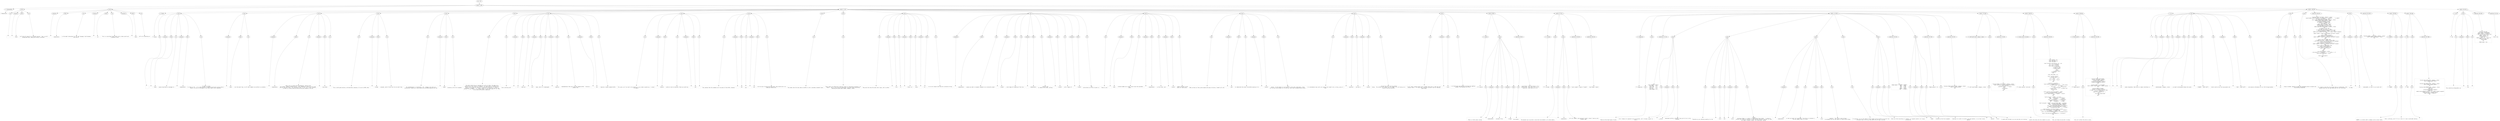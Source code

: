 digraph lpegNode {

node [fontname=Helvetica]
edge [style=dashed]

doc_0 [label="doc - 437"]


doc_0 -> { section_1}
{rank=same; section_1}

section_1 [label="section: 1-390"]


// END RANK doc_0

section_1 -> { header_2 prose_3 prose_4 section_5 section_6 section_7}
{rank=same; header_2 prose_3 prose_4 section_5 section_6 section_7}

header_2 [label="1 : Modeselektor"]

prose_3 [label="prose"]

prose_4 [label="prose"]

section_5 [label="section: 12-257"]

section_6 [label="section: 286-364"]

section_7 [label="section: 391-437"]


// END RANK section_1

header_2 -> leaf_8
leaf_8  [color=Gray,shape=rectangle,fontname=Inconsolata,label="* Modeselektor"]
// END RANK header_2

prose_3 -> { raw_9 prespace_10 literal_11 raw_12}
{rank=same; raw_9 prespace_10 literal_11 raw_12}

raw_9 [label="raw"]

prespace_10 [label="prespace"]

literal_11 [label="literal"]

raw_12 [label="raw"]


// END RANK prose_3

raw_9 -> leaf_13
leaf_13  [color=Gray,shape=rectangle,fontname=Inconsolata,label="
"]
// END RANK raw_9

prespace_10 -> leaf_14
leaf_14  [color=Gray,shape=rectangle,fontname=Inconsolata,label=""]
// END RANK prespace_10

literal_11 -> leaf_15
leaf_15  [color=Gray,shape=rectangle,fontname=Inconsolata,label="femto"]
// END RANK literal_11

raw_12 -> leaf_16
leaf_16  [color=Gray,shape=rectangle,fontname=Inconsolata,label=" will hold all state for an terminal session.  Soon, we will
encapsulate that, making the library re-entrant.
"]
// END RANK raw_12

prose_4 -> { prespace_17 literal_18 raw_19 prespace_20 literal_21 raw_22 prespace_23 literal_24 raw_25}
{rank=same; prespace_17 literal_18 raw_19 prespace_20 literal_21 raw_22 prespace_23 literal_24 raw_25}

prespace_17 [label="prespace"]

literal_18 [label="literal"]

raw_19 [label="raw"]

prespace_20 [label="prespace"]

literal_21 [label="literal"]

raw_22 [label="raw"]

prespace_23 [label="prespace"]

literal_24 [label="literal"]

raw_25 [label="raw"]


// END RANK prose_4

prespace_17 -> leaf_26
leaf_26  [color=Gray,shape=rectangle,fontname=Inconsolata,label=""]
// END RANK prespace_17

literal_18 -> leaf_27
leaf_27  [color=Gray,shape=rectangle,fontname=Inconsolata,label="modeselektor"]
// END RANK literal_18

raw_19 -> leaf_28
leaf_28  [color=Gray,shape=rectangle,fontname=Inconsolata,label=" is the modal interpreter for the repl language, which becomes
the core of"]
// END RANK raw_19

prespace_20 -> leaf_29
leaf_29  [color=Gray,shape=rectangle,fontname=Inconsolata,label=" "]
// END RANK prespace_20

literal_21 -> leaf_30
leaf_30  [color=Gray,shape=rectangle,fontname=Inconsolata,label="ed"]
// END RANK literal_21

raw_22 -> leaf_31
leaf_31  [color=Gray,shape=rectangle,fontname=Inconsolata,label=".  This is a glorified lookup table with a state switch and
a pointer to the"]
// END RANK raw_22

prespace_23 -> leaf_32
leaf_32  [color=Gray,shape=rectangle,fontname=Inconsolata,label=" "]
// END RANK prespace_23

literal_24 -> leaf_33
leaf_33  [color=Gray,shape=rectangle,fontname=Inconsolata,label="femto"]
// END RANK literal_24

raw_25 -> leaf_34
leaf_34  [color=Gray,shape=rectangle,fontname=Inconsolata,label="cell we're operating on.

"]
// END RANK raw_25

section_5 -> { header_35 prose_36 prose_37 prose_38 prose_39 prose_40 prose_41 prose_42 prose_43 prose_44 prose_45 prose_46 prose_47 prose_48 prose_49 prose_50 prose_51 prose_52 section_53 section_54 section_55 section_56 section_57 section_58}
{rank=same; header_35 prose_36 prose_37 prose_38 prose_39 prose_40 prose_41 prose_42 prose_43 prose_44 prose_45 prose_46 prose_47 prose_48 prose_49 prose_50 prose_51 prose_52 section_53 section_54 section_55 section_56 section_57 section_58}

header_35 [label="2 : Design"]

prose_36 [label="prose"]

prose_37 [label="prose"]

prose_38 [label="prose"]

prose_39 [label="prose"]

prose_40 [label="prose"]

prose_41 [label="prose"]

prose_42 [label="prose"]

prose_43 [label="prose"]

prose_44 [label="prose"]

prose_45 [label="prose"]

prose_46 [label="prose"]

prose_47 [label="prose"]

prose_48 [label="prose"]

prose_49 [label="prose"]

prose_50 [label="prose"]

prose_51 [label="prose"]

prose_52 [label="prose"]

section_53 [label="section: 85-96"]

section_54 [label="section: 97-112"]

section_55 [label="section: 113-169"]

section_56 [label="section: 170-185"]

section_57 [label="section: 186-257"]

section_58 [label="section: 258-285"]


// END RANK section_5

header_35 -> leaf_59
leaf_59  [color=Gray,shape=rectangle,fontname=Inconsolata,label="** Design"]
// END RANK header_35

prose_36 -> { raw_60 prespace_61 literal_62 raw_63 prespace_64 literal_65 raw_66}
{rank=same; raw_60 prespace_61 literal_62 raw_63 prespace_64 literal_65 raw_66}

raw_60 [label="raw"]

prespace_61 [label="prespace"]

literal_62 [label="literal"]

raw_63 [label="raw"]

prespace_64 [label="prespace"]

literal_65 [label="literal"]

raw_66 [label="raw"]


// END RANK prose_36

raw_60 -> leaf_67
leaf_67  [color=Gray,shape=rectangle,fontname=Inconsolata,label="

 "]
// END RANK raw_60

prespace_61 -> leaf_68
leaf_68  [color=Gray,shape=rectangle,fontname=Inconsolata,label=" "]
// END RANK prespace_61

literal_62 -> leaf_69
leaf_69  [color=Gray,shape=rectangle,fontname=Inconsolata,label="femto"]
// END RANK literal_62

raw_63 -> leaf_70
leaf_70  [color=Gray,shape=rectangle,fontname=Inconsolata,label=" passes keystrokes as messages to"]
// END RANK raw_63

prespace_64 -> leaf_71
leaf_71  [color=Gray,shape=rectangle,fontname=Inconsolata,label=" "]
// END RANK prespace_64

literal_65 -> leaf_72
leaf_72  [color=Gray,shape=rectangle,fontname=Inconsolata,label="modeselektor"]
// END RANK literal_65

raw_66 -> leaf_73
leaf_73  [color=Gray,shape=rectangle,fontname=Inconsolata,label=".  It does no writes
to stdout at all.  It is smart enough to categorize and parse various device
reports, but has no knowledge of why those reports were requested.
"]
// END RANK raw_66

prose_37 -> { prespace_74 literal_75 raw_76}
{rank=same; prespace_74 literal_75 raw_76}

prespace_74 [label="prespace"]

literal_75 [label="literal"]

raw_76 [label="raw"]


// END RANK prose_37

prespace_74 -> leaf_77
leaf_77  [color=Gray,shape=rectangle,fontname=Inconsolata,label=""]
// END RANK prespace_74

literal_75 -> leaf_78
leaf_78  [color=Gray,shape=rectangle,fontname=Inconsolata,label="femto"]
// END RANK literal_75

raw_76 -> leaf_79
leaf_79  [color=Gray,shape=rectangle,fontname=Inconsolata,label=" runs the event loop, so all other members are pulled in as modules.
"]
// END RANK raw_76

prose_38 -> { prespace_80 literal_81 raw_82 prespace_83 literal_84 raw_85}
{rank=same; prespace_80 literal_81 raw_82 prespace_83 literal_84 raw_85}

prespace_80 [label="prespace"]

literal_81 [label="literal"]

raw_82 [label="raw"]

prespace_83 [label="prespace"]

literal_84 [label="literal"]

raw_85 [label="raw"]


// END RANK prose_38

prespace_80 -> leaf_86
leaf_86  [color=Gray,shape=rectangle,fontname=Inconsolata,label=""]
// END RANK prespace_80

literal_81 -> leaf_87
leaf_87  [color=Gray,shape=rectangle,fontname=Inconsolata,label="modeselektor"]
// END RANK literal_81

raw_82 -> leaf_88
leaf_88  [color=Gray,shape=rectangle,fontname=Inconsolata,label=" takes care of system-level housekeeping: opening files
and sockets, keeping command history, fuzzy completion, and has its own eval
loop off the main track.  For evaluating lines, it will call a small executor,
so that in a little while we can put the user program in its own"]
// END RANK raw_82

prespace_83 -> leaf_89
leaf_89  [color=Gray,shape=rectangle,fontname=Inconsolata,label=" "]
// END RANK prespace_83

literal_84 -> leaf_90
leaf_90  [color=Gray,shape=rectangle,fontname=Inconsolata,label="LuaL_state"]
// END RANK literal_84

raw_85 -> leaf_91
leaf_91  [color=Gray,shape=rectangle,fontname=Inconsolata,label=".
"]
// END RANK raw_85

prose_39 -> { raw_92 prespace_93 literal_94 raw_95}
{rank=same; raw_92 prespace_93 literal_94 raw_95}

raw_92 [label="raw"]

prespace_93 [label="prespace"]

literal_94 [label="literal"]

raw_95 [label="raw"]


// END RANK prose_39

raw_92 -> leaf_96
leaf_96  [color=Gray,shape=rectangle,fontname=Inconsolata,label="
This is both good practice, and absolutely necessary if we are to REPL other"]
// END RANK raw_92

prespace_93 -> leaf_97
leaf_97  [color=Gray,shape=rectangle,fontname=Inconsolata,label=""]
// END RANK prespace_93

literal_94 -> leaf_98
leaf_98  [color=Gray,shape=rectangle,fontname=Inconsolata,label="bridge"]
// END RANK literal_94

raw_95 -> leaf_99
leaf_99  [color=Gray,shape=rectangle,fontname=Inconsolata,label=" programs, each of which has its own event loop.
"]
// END RANK raw_95

prose_40 -> { raw_100 prespace_101 literal_102 raw_103}
{rank=same; raw_100 prespace_101 literal_102 raw_103}

raw_100 [label="raw"]

prespace_101 [label="prespace"]

literal_102 [label="literal"]

raw_103 [label="raw"]


// END RANK prose_40

raw_100 -> leaf_104
leaf_104  [color=Gray,shape=rectangle,fontname=Inconsolata,label="
The implementation is essentially a VM.  Category and value are
successively looked up in jump tables and the method applied with the"]
// END RANK raw_100

prespace_101 -> leaf_105
leaf_105  [color=Gray,shape=rectangle,fontname=Inconsolata,label=" "]
// END RANK prespace_101

literal_102 -> leaf_106
leaf_106  [color=Gray,shape=rectangle,fontname=Inconsolata,label="modeS"]
// END RANK literal_102

raw_103 -> leaf_107
leaf_107  [color=Gray,shape=rectangle,fontname=Inconsolata,label="
instance as the first argument.
"]
// END RANK raw_103

prose_41 -> { raw_108}
{rank=same; raw_108}

raw_108 [label="raw"]


// END RANK prose_41

raw_108 -> leaf_109
leaf_109  [color=Gray,shape=rectangle,fontname=Inconsolata,label="
The state machine has to represent two sorts of state: the mode we're
operating in, and a buffer of commands.  Our mode engine is modeled after
emacs: rather than have some kind of flag that can be set to \"insert\",
\"navigate\", \"command\", or \"visual\", these will be modeled as swiching the
pointer to jump tables.  If a command needs to know which mode it's in, this
can be done with pointer comparison.
"]
// END RANK raw_108

prose_42 -> { raw_110 prespace_111 literal_112 raw_113 prespace_114 literal_115 raw_116 prespace_117 literal_118 raw_119 prespace_120 literal_121 raw_122}
{rank=same; raw_110 prespace_111 literal_112 raw_113 prespace_114 literal_115 raw_116 prespace_117 literal_118 raw_119 prespace_120 literal_121 raw_122}

raw_110 [label="raw"]

prespace_111 [label="prespace"]

literal_112 [label="literal"]

raw_113 [label="raw"]

prespace_114 [label="prespace"]

literal_115 [label="literal"]

raw_116 [label="raw"]

prespace_117 [label="prespace"]

literal_118 [label="literal"]

raw_119 [label="raw"]

prespace_120 [label="prespace"]

literal_121 [label="literal"]

raw_122 [label="raw"]


// END RANK prose_42

raw_110 -> leaf_123
leaf_123  [color=Gray,shape=rectangle,fontname=Inconsolata,label="
We're starting with"]
// END RANK raw_110

prespace_111 -> leaf_124
leaf_124  [color=Gray,shape=rectangle,fontname=Inconsolata,label=" "]
// END RANK prespace_111

literal_112 -> leaf_125
leaf_125  [color=Gray,shape=rectangle,fontname=Inconsolata,label="vi"]
// END RANK literal_112

raw_113 -> leaf_126
leaf_126  [color=Gray,shape=rectangle,fontname=Inconsolata,label=" mode and"]
// END RANK raw_113

prespace_114 -> leaf_127
leaf_127  [color=Gray,shape=rectangle,fontname=Inconsolata,label=" "]
// END RANK prespace_114

literal_115 -> leaf_128
leaf_128  [color=Gray,shape=rectangle,fontname=Inconsolata,label="nerf"]
// END RANK literal_115

raw_116 -> leaf_129
leaf_129  [color=Gray,shape=rectangle,fontname=Inconsolata,label=" mode, which is a lightweight"]
// END RANK raw_116

prespace_117 -> leaf_130
leaf_130  [color=Gray,shape=rectangle,fontname=Inconsolata,label=""]
// END RANK prespace_117

literal_118 -> leaf_131
leaf_131  [color=Gray,shape=rectangle,fontname=Inconsolata,label="readline"]
// END RANK literal_118

raw_119 -> leaf_132
leaf_132  [color=Gray,shape=rectangle,fontname=Inconsolata,label=" implementation that won't use the command buffer.  Issuing a
command like"]
// END RANK raw_119

prespace_120 -> leaf_133
leaf_133  [color=Gray,shape=rectangle,fontname=Inconsolata,label=" "]
// END RANK prespace_120

literal_121 -> leaf_134
leaf_134  [color=Gray,shape=rectangle,fontname=Inconsolata,label="d3w"]
// END RANK literal_121

raw_122 -> leaf_135
leaf_135  [color=Gray,shape=rectangle,fontname=Inconsolata,label=" requires a simple command buffer.
"]
// END RANK raw_122

prose_43 -> { raw_136 prespace_137 literal_138 raw_139 prespace_140 literal_141 raw_142}
{rank=same; raw_136 prespace_137 literal_138 raw_139 prespace_140 literal_141 raw_142}

raw_136 [label="raw"]

prespace_137 [label="prespace"]

literal_138 [label="literal"]

raw_139 [label="raw"]

prespace_140 [label="prespace"]

literal_141 [label="literal"]

raw_142 [label="raw"]


// END RANK prose_43

raw_136 -> leaf_143
leaf_143  [color=Gray,shape=rectangle,fontname=Inconsolata,label="
The syntax can't be tied to the semantics in any tighly-coupled way. I intend
to support"]
// END RANK raw_136

prespace_137 -> leaf_144
leaf_144  [color=Gray,shape=rectangle,fontname=Inconsolata,label=" "]
// END RANK prespace_137

literal_138 -> leaf_145
leaf_145  [color=Gray,shape=rectangle,fontname=Inconsolata,label="kakoune"]
// END RANK literal_138

raw_139 -> leaf_146
leaf_146  [color=Gray,shape=rectangle,fontname=Inconsolata,label=" syntax as soon as possible; there you would say"]
// END RANK raw_139

prespace_140 -> leaf_147
leaf_147  [color=Gray,shape=rectangle,fontname=Inconsolata,label=" "]
// END RANK prespace_140

literal_141 -> leaf_148
leaf_148  [color=Gray,shape=rectangle,fontname=Inconsolata,label="w3d"]
// END RANK literal_141

raw_142 -> leaf_149
leaf_149  [color=Gray,shape=rectangle,fontname=Inconsolata,label=".
"]
// END RANK raw_142

prose_44 -> { raw_150 prespace_151 literal_152 raw_153 prespace_154 literal_155 raw_156}
{rank=same; raw_150 prespace_151 literal_152 raw_153 prespace_154 literal_155 raw_156}

raw_150 [label="raw"]

prespace_151 [label="prespace"]

literal_152 [label="literal"]

raw_153 [label="raw"]

prespace_154 [label="prespace"]

literal_155 [label="literal"]

raw_156 [label="raw"]


// END RANK prose_44

raw_150 -> leaf_157
leaf_157  [color=Gray,shape=rectangle,fontname=Inconsolata,label="
This implies that the commands can't be aware of the buffer; because"]
// END RANK raw_150

prespace_151 -> leaf_158
leaf_158  [color=Gray,shape=rectangle,fontname=Inconsolata,label=" "]
// END RANK prespace_151

literal_152 -> leaf_159
leaf_159  [color=Gray,shape=rectangle,fontname=Inconsolata,label="d3w"]
// END RANK literal_152

raw_153 -> leaf_160
leaf_160  [color=Gray,shape=rectangle,fontname=Inconsolata,label="
and"]
// END RANK raw_153

prespace_154 -> leaf_161
leaf_161  [color=Gray,shape=rectangle,fontname=Inconsolata,label=" "]
// END RANK prespace_154

literal_155 -> leaf_162
leaf_162  [color=Gray,shape=rectangle,fontname=Inconsolata,label="w3d"]
// END RANK literal_155

raw_156 -> leaf_163
leaf_163  [color=Gray,shape=rectangle,fontname=Inconsolata,label=" are two ways of saying the same thing, they should end in an
identical method call.
"]
// END RANK raw_156

prose_45 -> { raw_164}
{rank=same; raw_164}

raw_164 [label="raw"]


// END RANK prose_45

raw_164 -> leaf_165
leaf_165  [color=Gray,shape=rectangle,fontname=Inconsolata,label="
This means when the time comes we handle it with a secondary dispatch layer.
"]
// END RANK raw_164

prose_46 -> { raw_166}
{rank=same; raw_166}

raw_166 [label="raw"]


// END RANK prose_46

raw_166 -> leaf_167
leaf_167  [color=Gray,shape=rectangle,fontname=Inconsolata,label="
There really are effectively arbitrary levels of indirection possible in an
editor.  This is why we must be absolutely consistent about everything
receiving the same tuple (modeS, category, value).
"]
// END RANK raw_166

prose_47 -> { raw_168 prespace_169 literal_170 raw_171 prespace_172 literal_173 raw_174 prespace_175 literal_176 raw_177}
{rank=same; raw_168 prespace_169 literal_170 raw_171 prespace_172 literal_173 raw_174 prespace_175 literal_176 raw_177}

raw_168 [label="raw"]

prespace_169 [label="prespace"]

literal_170 [label="literal"]

raw_171 [label="raw"]

prespace_172 [label="prespace"]

literal_173 [label="literal"]

raw_174 [label="raw"]

prespace_175 [label="prespace"]

literal_176 [label="literal"]

raw_177 [label="raw"]


// END RANK prose_47

raw_168 -> leaf_178
leaf_178  [color=Gray,shape=rectangle,fontname=Inconsolata,label="
They must also have the same return type, with is either"]
// END RANK raw_168

prespace_169 -> leaf_179
leaf_179  [color=Gray,shape=rectangle,fontname=Inconsolata,label=" "]
// END RANK prespace_169

literal_170 -> leaf_180
leaf_180  [color=Gray,shape=rectangle,fontname=Inconsolata,label="true"]
// END RANK literal_170

raw_171 -> leaf_181
leaf_181  [color=Gray,shape=rectangle,fontname=Inconsolata,label=" or"]
// END RANK raw_171

prespace_172 -> leaf_182
leaf_182  [color=Gray,shape=rectangle,fontname=Inconsolata,label=""]
// END RANK prespace_172

literal_173 -> leaf_183
leaf_183  [color=Gray,shape=rectangle,fontname=Inconsolata,label="false, err"]
// END RANK literal_173

raw_174 -> leaf_184
leaf_184  [color=Gray,shape=rectangle,fontname=Inconsolata,label="  where"]
// END RANK raw_174

prespace_175 -> leaf_185
leaf_185  [color=Gray,shape=rectangle,fontname=Inconsolata,label=" "]
// END RANK prespace_175

literal_176 -> leaf_186
leaf_186  [color=Gray,shape=rectangle,fontname=Inconsolata,label="err"]
// END RANK literal_176

raw_177 -> leaf_187
leaf_187  [color=Gray,shape=rectangle,fontname=Inconsolata,label=" is an error object which may be a primitive string.

"]
// END RANK raw_177

prose_48 -> { prespace_188 literal_189 raw_190 prespace_191 literal_192 raw_193 prespace_194 literal_195 raw_196 prespace_197 literal_198 raw_199 prespace_200 literal_201 raw_202}
{rank=same; prespace_188 literal_189 raw_190 prespace_191 literal_192 raw_193 prespace_194 literal_195 raw_196 prespace_197 literal_198 raw_199 prespace_200 literal_201 raw_202}

prespace_188 [label="prespace"]

literal_189 [label="literal"]

raw_190 [label="raw"]

prespace_191 [label="prespace"]

literal_192 [label="literal"]

raw_193 [label="raw"]

prespace_194 [label="prespace"]

literal_195 [label="literal"]

raw_196 [label="raw"]

prespace_197 [label="prespace"]

literal_198 [label="literal"]

raw_199 [label="raw"]

prespace_200 [label="prespace"]

literal_201 [label="literal"]

raw_202 [label="raw"]


// END RANK prose_48

prespace_188 -> leaf_203
leaf_203  [color=Gray,shape=rectangle,fontname=Inconsolata,label=""]
// END RANK prespace_188

literal_189 -> leaf_204
leaf_204  [color=Gray,shape=rectangle,fontname=Inconsolata,label="modeselektor"]
// END RANK literal_189

raw_190 -> leaf_205
leaf_205  [color=Gray,shape=rectangle,fontname=Inconsolata,label=" passes any edit or movement commands to an internally-owned"]
// END RANK raw_190

prespace_191 -> leaf_206
leaf_206  [color=Gray,shape=rectangle,fontname=Inconsolata,label=""]
// END RANK prespace_191

literal_192 -> leaf_207
leaf_207  [color=Gray,shape=rectangle,fontname=Inconsolata,label="linebuf"]
// END RANK literal_192

raw_193 -> leaf_208
leaf_208  [color=Gray,shape=rectangle,fontname=Inconsolata,label=", which keeps all modeling of the line. "]
// END RANK raw_193

prespace_194 -> leaf_209
leaf_209  [color=Gray,shape=rectangle,fontname=Inconsolata,label=" "]
// END RANK prespace_194

literal_195 -> leaf_210
leaf_210  [color=Gray,shape=rectangle,fontname=Inconsolata,label="modeselektor"]
// END RANK literal_195

raw_196 -> leaf_211
leaf_211  [color=Gray,shape=rectangle,fontname=Inconsolata,label=" decides when
to repaint the screen, calling"]
// END RANK raw_196

prespace_197 -> leaf_212
leaf_212  [color=Gray,shape=rectangle,fontname=Inconsolata,label=" "]
// END RANK prespace_197

literal_198 -> leaf_213
leaf_213  [color=Gray,shape=rectangle,fontname=Inconsolata,label="rainbuf"]
// END RANK literal_198

raw_199 -> leaf_214
leaf_214  [color=Gray,shape=rectangle,fontname=Inconsolata,label=" with a region of"]
// END RANK raw_199

prespace_200 -> leaf_215
leaf_215  [color=Gray,shape=rectangle,fontname=Inconsolata,label=" "]
// END RANK prespace_200

literal_201 -> leaf_216
leaf_216  [color=Gray,shape=rectangle,fontname=Inconsolata,label="linebuf"]
// END RANK literal_201

raw_202 -> leaf_217
leaf_217  [color=Gray,shape=rectangle,fontname=Inconsolata,label=" and
instructions as to how to paint it.
"]
// END RANK raw_202

prose_49 -> { raw_218 prespace_219 literal_220 raw_221 prespace_222 literal_223 raw_224 prespace_225 literal_226 raw_227}
{rank=same; raw_218 prespace_219 literal_220 raw_221 prespace_222 literal_223 raw_224 prespace_225 literal_226 raw_227}

raw_218 [label="raw"]

prespace_219 [label="prespace"]

literal_220 [label="literal"]

raw_221 [label="raw"]

prespace_222 [label="prespace"]

literal_223 [label="literal"]

raw_224 [label="raw"]

prespace_225 [label="prespace"]

literal_226 [label="literal"]

raw_227 [label="raw"]


// END RANK prose_49

raw_218 -> leaf_228
leaf_228  [color=Gray,shape=rectangle,fontname=Inconsolata,label="
There is one"]
// END RANK raw_218

prespace_219 -> leaf_229
leaf_229  [color=Gray,shape=rectangle,fontname=Inconsolata,label=" "]
// END RANK prespace_219

literal_220 -> leaf_230
leaf_230  [color=Gray,shape=rectangle,fontname=Inconsolata,label="deck"]
// END RANK literal_220

raw_221 -> leaf_231
leaf_231  [color=Gray,shape=rectangle,fontname=Inconsolata,label=" instance member per screen, which tiles the available
space. "]
// END RANK raw_221

prespace_222 -> leaf_232
leaf_232  [color=Gray,shape=rectangle,fontname=Inconsolata,label=" "]
// END RANK prespace_222

literal_223 -> leaf_233
leaf_233  [color=Gray,shape=rectangle,fontname=Inconsolata,label="modeselektor"]
// END RANK literal_223

raw_224 -> leaf_234
leaf_234  [color=Gray,shape=rectangle,fontname=Inconsolata,label=" is the writer, and"]
// END RANK raw_224

prespace_225 -> leaf_235
leaf_235  [color=Gray,shape=rectangle,fontname=Inconsolata,label=" "]
// END RANK prespace_225

literal_226 -> leaf_236
leaf_236  [color=Gray,shape=rectangle,fontname=Inconsolata,label="rainbuf"]
// END RANK literal_226

raw_227 -> leaf_237
leaf_237  [color=Gray,shape=rectangle,fontname=Inconsolata,label=" holds a pointer to the
table for read access.
"]
// END RANK raw_227

prose_50 -> { raw_238 prespace_239 literal_240 raw_241 prespace_242 literal_243 raw_244}
{rank=same; raw_238 prespace_239 literal_240 raw_241 prespace_242 literal_243 raw_244}

raw_238 [label="raw"]

prespace_239 [label="prespace"]

literal_240 [label="literal"]

raw_241 [label="raw"]

prespace_242 [label="prespace"]

literal_243 [label="literal"]

raw_244 [label="raw"]


// END RANK prose_50

raw_238 -> leaf_245
leaf_245  [color=Gray,shape=rectangle,fontname=Inconsolata,label="
When we have our fancy parse engine and quipu structure, linebuf will call"]
// END RANK raw_238

prespace_239 -> leaf_246
leaf_246  [color=Gray,shape=rectangle,fontname=Inconsolata,label=""]
// END RANK prespace_239

literal_240 -> leaf_247
leaf_247  [color=Gray,shape=rectangle,fontname=Inconsolata,label="comb"]
// END RANK literal_240

raw_241 -> leaf_248
leaf_248  [color=Gray,shape=rectangle,fontname=Inconsolata,label=" to redecorate the syntax tree before passing it to"]
// END RANK raw_241

prespace_242 -> leaf_249
leaf_249  [color=Gray,shape=rectangle,fontname=Inconsolata,label=" "]
// END RANK prespace_242

literal_243 -> leaf_250
leaf_250  [color=Gray,shape=rectangle,fontname=Inconsolata,label="rainbuf"]
// END RANK literal_243

raw_244 -> leaf_251
leaf_251  [color=Gray,shape=rectangle,fontname=Inconsolata,label=" for
markup.  At the moment I'm just going to write some crude lexers, which
will be more than enough for Clu and Lua, which have straightforward syntax.
"]
// END RANK raw_244

prose_51 -> { raw_252 prespace_253 literal_254 raw_255 prespace_256 literal_257 raw_258}
{rank=same; raw_252 prespace_253 literal_254 raw_255 prespace_256 literal_257 raw_258}

raw_252 [label="raw"]

prespace_253 [label="prespace"]

literal_254 [label="literal"]

raw_255 [label="raw"]

prespace_256 [label="prespace"]

literal_257 [label="literal"]

raw_258 [label="raw"]


// END RANK prose_51

raw_252 -> leaf_259
leaf_259  [color=Gray,shape=rectangle,fontname=Inconsolata,label="
An intermediate step could just squeeze the linebuf into a string, parse it
with"]
// END RANK raw_252

prespace_253 -> leaf_260
leaf_260  [color=Gray,shape=rectangle,fontname=Inconsolata,label=" "]
// END RANK prespace_253

literal_254 -> leaf_261
leaf_261  [color=Gray,shape=rectangle,fontname=Inconsolata,label="esplalier"]
// END RANK literal_254

raw_255 -> leaf_262
leaf_262  [color=Gray,shape=rectangle,fontname=Inconsolata,label=" and emit a"]
// END RANK raw_255

prespace_256 -> leaf_263
leaf_263  [color=Gray,shape=rectangle,fontname=Inconsolata,label=" "]
// END RANK prespace_256

literal_257 -> leaf_264
leaf_264  [color=Gray,shape=rectangle,fontname=Inconsolata,label="rainbuf"]
// END RANK literal_257

raw_258 -> leaf_265
leaf_265  [color=Gray,shape=rectangle,fontname=Inconsolata,label=" through the usual recursive method
lookup.  The problem isn't speed, not for a REPL, it's not having error
recovery parsing available.
"]
// END RANK raw_258

prose_52 -> { raw_266 prespace_267 literal_268 raw_269}
{rank=same; raw_266 prespace_267 literal_268 raw_269}

raw_266 [label="raw"]

prespace_267 [label="prespace"]

literal_268 [label="literal"]

raw_269 [label="raw"]


// END RANK prose_52

raw_266 -> leaf_270
leaf_270  [color=Gray,shape=rectangle,fontname=Inconsolata,label="
I will likely content myself with a grammar that kicks in when the user
presses return.  I'll want that to perform rewrites (such as removing
outer-level"]
// END RANK raw_266

prespace_267 -> leaf_271
leaf_271  [color=Gray,shape=rectangle,fontname=Inconsolata,label=" "]
// END RANK prespace_267

literal_268 -> leaf_272
leaf_272  [color=Gray,shape=rectangle,fontname=Inconsolata,label="local"]
// END RANK literal_268

raw_269 -> leaf_273
leaf_273  [color=Gray,shape=rectangle,fontname=Inconsolata,label="s to facilicate copy-pasting) and keep the readline
grammar from becoming too ad-hoc.

"]
// END RANK raw_269

section_53 -> { header_274 prose_275 codeblock_276}
{rank=same; header_274 prose_275 codeblock_276}

header_274 [label="4 : asserts"]

prose_275 [label="prose"]

codeblock_276 [label="code block 90-94"]


// END RANK section_53

header_274 -> leaf_277
leaf_277  [color=Gray,shape=rectangle,fontname=Inconsolata,label="**** asserts"]
// END RANK header_274

prose_275 -> { raw_278 prespace_279 literal_280 raw_281 prespace_282 literal_283 raw_284}
{rank=same; raw_278 prespace_279 literal_280 raw_281 prespace_282 literal_283 raw_284}

raw_278 [label="raw"]

prespace_279 [label="prespace"]

literal_280 [label="literal"]

raw_281 [label="raw"]

prespace_282 [label="prespace"]

literal_283 [label="literal"]

raw_284 [label="raw"]


// END RANK prose_275

raw_278 -> leaf_285
leaf_285  [color=Gray,shape=rectangle,fontname=Inconsolata,label="

  There is little sense running"]
// END RANK raw_278

prespace_279 -> leaf_286
leaf_286  [color=Gray,shape=rectangle,fontname=Inconsolata,label=" "]
// END RANK prespace_279

literal_280 -> leaf_287
leaf_287  [color=Gray,shape=rectangle,fontname=Inconsolata,label="modeselektor"]
// END RANK literal_280

raw_281 -> leaf_288
leaf_288  [color=Gray,shape=rectangle,fontname=Inconsolata,label=" outside of the"]
// END RANK raw_281

prespace_282 -> leaf_289
leaf_289  [color=Gray,shape=rectangle,fontname=Inconsolata,label=" "]
// END RANK prespace_282

literal_283 -> leaf_290
leaf_290  [color=Gray,shape=rectangle,fontname=Inconsolata,label="bridge"]
// END RANK literal_283

raw_284 -> leaf_291
leaf_291  [color=Gray,shape=rectangle,fontname=Inconsolata,label="
environment.
"]
// END RANK raw_284

codeblock_276 -> leaf_292
leaf_292  [color=Gray,shape=rectangle,fontname=Inconsolata,label="assert(meta, \"must have meta in _G\")
assert(write, \"must have write in _G\")
assert(ts, \"must have ts in _G\")"]
// END RANK codeblock_276

section_54 -> { header_293 prose_294 prose_295 codeblock_296 codeblock_297}
{rank=same; header_293 prose_294 prose_295 codeblock_296 codeblock_297}

header_293 [label="4 : includes"]

prose_294 [label="prose"]

prose_295 [label="prose"]

codeblock_296 [label="code block 104-106"]

codeblock_297 [label="code block 108-110"]


// END RANK section_54

header_293 -> leaf_298
leaf_298  [color=Gray,shape=rectangle,fontname=Inconsolata,label="**** includes"]
// END RANK header_293

prose_294 -> { raw_299}
{rank=same; raw_299}

raw_299 [label="raw"]


// END RANK prose_294

raw_299 -> leaf_300
leaf_300  [color=Gray,shape=rectangle,fontname=Inconsolata,label="

The easiest way to go mad in concurrent environments is to share memory.
"]
// END RANK raw_299

prose_295 -> { prespace_301 literal_302 raw_303}
{rank=same; prespace_301 literal_302 raw_303}

prespace_301 [label="prespace"]

literal_302 [label="literal"]

raw_303 [label="raw"]


// END RANK prose_295

prespace_301 -> leaf_304
leaf_304  [color=Gray,shape=rectangle,fontname=Inconsolata,label=""]
// END RANK prespace_301

literal_302 -> leaf_305
leaf_305  [color=Gray,shape=rectangle,fontname=Inconsolata,label="modeselektor"]
// END RANK literal_302

raw_303 -> leaf_306
leaf_306  [color=Gray,shape=rectangle,fontname=Inconsolata,label=" will own linebuf, and eventually txtbuf, unless I come up with
a better idea.
"]
// END RANK raw_303

codeblock_296 -> leaf_307
leaf_307  [color=Gray,shape=rectangle,fontname=Inconsolata,label="local Linebuf = require \"linebuf\""]
// END RANK codeblock_296

codeblock_297 -> leaf_308
leaf_308  [color=Gray,shape=rectangle,fontname=Inconsolata,label="local ModeS = meta()"]
// END RANK codeblock_297

section_55 -> { header_309 prose_310 codeblock_311 prose_312 prose_313 prose_314 prose_315 prose_316 codeblock_317 prose_318 codeblock_319 prose_320 codeblock_321}
{rank=same; header_309 prose_310 codeblock_311 prose_312 prose_313 prose_314 prose_315 prose_316 codeblock_317 prose_318 codeblock_319 prose_320 codeblock_321}

header_309 [label="3 : Categories"]

prose_310 [label="prose"]

codeblock_311 [label="code block 117-124"]

prose_312 [label="prose"]

prose_313 [label="prose"]

prose_314 [label="prose"]

prose_315 [label="prose"]

prose_316 [label="prose"]

codeblock_317 [label="code block 145-152"]

prose_318 [label="prose"]

codeblock_319 [label="code block 157-159"]

prose_320 [label="prose"]

codeblock_321 [label="code block 163-167"]


// END RANK section_55

header_309 -> leaf_322
leaf_322  [color=Gray,shape=rectangle,fontname=Inconsolata,label="*** Categories"]
// END RANK header_309

prose_310 -> { raw_323}
{rank=same; raw_323}

raw_323 [label="raw"]


// END RANK prose_310

raw_323 -> leaf_324
leaf_324  [color=Gray,shape=rectangle,fontname=Inconsolata,label="

These are the broad types of event.
"]
// END RANK raw_323

codeblock_311 -> leaf_325
leaf_325  [color=Gray,shape=rectangle,fontname=Inconsolata,label="local INSERT = meta()
local NAV    = {}
local CTRL   = {}
local ALT    = {}
local FN     = {}
local MOUSE  = {}"]
// END RANK codeblock_311

prose_312 -> { raw_326 prespace_327 literal_328 raw_329}
{rank=same; raw_326 prespace_327 literal_328 raw_329}

raw_326 [label="raw"]

prespace_327 [label="prespace"]

literal_328 [label="literal"]

raw_329 [label="raw"]


// END RANK prose_312

raw_326 -> leaf_330
leaf_330  [color=Gray,shape=rectangle,fontname=Inconsolata,label="
Color schemes are supposed to be one-and-done, and I strongly suspect we
have a"]
// END RANK raw_326

prespace_327 -> leaf_331
leaf_331  [color=Gray,shape=rectangle,fontname=Inconsolata,label=" "]
// END RANK prespace_327

literal_328 -> leaf_332
leaf_332  [color=Gray,shape=rectangle,fontname=Inconsolata,label="__concat"]
// END RANK literal_328

raw_329 -> leaf_333
leaf_333  [color=Gray,shape=rectangle,fontname=Inconsolata,label=" dominated workflow, although I have yet to turn on the
profiler.
"]
// END RANK raw_329

prose_313 -> { raw_334 prespace_335 literal_336 raw_337 prespace_338 literal_339 raw_340}
{rank=same; raw_334 prespace_335 literal_336 raw_337 prespace_338 literal_339 raw_340}

raw_334 [label="raw"]

prespace_335 [label="prespace"]

literal_336 [label="literal"]

raw_337 [label="raw"]

prespace_338 [label="prespace"]

literal_339 [label="literal"]

raw_340 [label="raw"]


// END RANK prose_313

raw_334 -> leaf_341
leaf_341  [color=Gray,shape=rectangle,fontname=Inconsolata,label="
Therefore we use reference equality for the"]
// END RANK raw_334

prespace_335 -> leaf_342
leaf_342  [color=Gray,shape=rectangle,fontname=Inconsolata,label=" "]
// END RANK prespace_335

literal_336 -> leaf_343
leaf_343  [color=Gray,shape=rectangle,fontname=Inconsolata,label="color"]
// END RANK literal_336

raw_337 -> leaf_344
leaf_344  [color=Gray,shape=rectangle,fontname=Inconsolata,label=" and"]
// END RANK raw_337

prespace_338 -> leaf_345
leaf_345  [color=Gray,shape=rectangle,fontname=Inconsolata,label=" "]
// END RANK prespace_338

literal_339 -> leaf_346
leaf_346  [color=Gray,shape=rectangle,fontname=Inconsolata,label="hints"]
// END RANK literal_339

raw_340 -> leaf_347
leaf_347  [color=Gray,shape=rectangle,fontname=Inconsolata,label=" tables.
Switching themes is a matter of repopulating those tables.  I intend to
isolate this within an instance so that multiple terminals can each run their
own theme, through a simple 'fat inheritance' method.
"]
// END RANK raw_340

prose_314 -> { prespace_348 literal_349 raw_350 prespace_351 italic_352 raw_353}
{rank=same; prespace_348 literal_349 raw_350 prespace_351 italic_352 raw_353}

prespace_348 [label="prespace"]

literal_349 [label="literal"]

raw_350 [label="raw"]

prespace_351 [label="prespace"]

italic_352 [label="italic"]

raw_353 [label="raw"]


// END RANK prose_314

prespace_348 -> leaf_354
leaf_354  [color=Gray,shape=rectangle,fontname=Inconsolata,label=""]
// END RANK prespace_348

literal_349 -> leaf_355
leaf_355  [color=Gray,shape=rectangle,fontname=Inconsolata,label="modeselektor"]
// END RANK literal_349

raw_350 -> leaf_356
leaf_356  [color=Gray,shape=rectangle,fontname=Inconsolata,label=" is what you might call hypermodal. Everything is isolated in
its own lookup, that is, we use"]
// END RANK raw_350

prespace_351 -> leaf_357
leaf_357  [color=Gray,shape=rectangle,fontname=Inconsolata,label=" "]
// END RANK prespace_351

italic_352 -> leaf_358
leaf_358  [color=Gray,shape=rectangle,fontname=Inconsolata,label="value"]
// END RANK italic_352

raw_353 -> leaf_359
leaf_359  [color=Gray,shape=rectangle,fontname=Inconsolata,label=" equality.  This lets us pass strings
as messages and use jump tables to resolve most things.
"]
// END RANK raw_353

prose_315 -> { raw_360}
{rank=same; raw_360}

raw_360 [label="raw"]


// END RANK prose_315

raw_360 -> leaf_361
leaf_361  [color=Gray,shape=rectangle,fontname=Inconsolata,label="
It typically runs at the speed of human fingers and can afford to be much less
efficient than it will be, even before the JIT gets involved.
"]
// END RANK raw_360

prose_316 -> { raw_362 prespace_363 literal_364 raw_365}
{rank=same; raw_362 prespace_363 literal_364 raw_365}

raw_362 [label="raw"]

prespace_363 [label="prespace"]

literal_364 [label="literal"]

raw_365 [label="raw"]


// END RANK prose_316

raw_362 -> leaf_366
leaf_366  [color=Gray,shape=rectangle,fontname=Inconsolata,label="
Note also that everything is a method, our dispatch pattern will always
include the"]
// END RANK raw_362

prespace_363 -> leaf_367
leaf_367  [color=Gray,shape=rectangle,fontname=Inconsolata,label=" "]
// END RANK prespace_363

literal_364 -> leaf_368
leaf_368  [color=Gray,shape=rectangle,fontname=Inconsolata,label="modeS"]
// END RANK literal_364

raw_365 -> leaf_369
leaf_369  [color=Gray,shape=rectangle,fontname=Inconsolata,label=" instance as the first argument.
"]
// END RANK raw_365

codeblock_317 -> leaf_370
leaf_370  [color=Gray,shape=rectangle,fontname=Inconsolata,label="ModeS.modes = { INSERT = INSERT,
                NAV    = NAV,
                CTRL   = CTRL,
                ALT    = ALT,
                MOUSE  = MOUSE,
                NYI    = true }"]
// END RANK codeblock_317

prose_318 -> { raw_371 prespace_372 literal_373 raw_374}
{rank=same; raw_371 prespace_372 literal_373 raw_374}

raw_371 [label="raw"]

prespace_372 [label="prespace"]

literal_373 [label="literal"]

raw_374 [label="raw"]


// END RANK prose_318

raw_371 -> leaf_375
leaf_375  [color=Gray,shape=rectangle,fontname=Inconsolata,label="
Sometimes its useful to briefly override handlers, so we check values
against"]
// END RANK raw_371

prespace_372 -> leaf_376
leaf_376  [color=Gray,shape=rectangle,fontname=Inconsolata,label=" "]
// END RANK prespace_372

literal_373 -> leaf_377
leaf_377  [color=Gray,shape=rectangle,fontname=Inconsolata,label="special"]
// END RANK literal_373

raw_374 -> leaf_378
leaf_378  [color=Gray,shape=rectangle,fontname=Inconsolata,label=" first:
"]
// END RANK raw_374

codeblock_319 -> leaf_379
leaf_379  [color=Gray,shape=rectangle,fontname=Inconsolata,label="ModeS.special = {}"]
// END RANK codeblock_319

prose_320 -> { raw_380}
{rank=same; raw_380}

raw_380 [label="raw"]


// END RANK prose_320

raw_380 -> leaf_381
leaf_381  [color=Gray,shape=rectangle,fontname=Inconsolata,label="
A simple pass-through so we can see what we're missing.
"]
// END RANK raw_380

codeblock_321 -> leaf_382
leaf_382  [color=Gray,shape=rectangle,fontname=Inconsolata,label="function ModeS.default(modeS, category, value)
    return write(ts(value))
end"]
// END RANK codeblock_321

section_56 -> { header_383 prose_384 codeblock_385}
{rank=same; header_383 prose_384 codeblock_385}

header_383 [label="3 : self-insert(modeS, category, value)"]

prose_384 [label="prose"]

codeblock_385 [label="code block 174-183"]


// END RANK section_56

header_383 -> leaf_386
leaf_386  [color=Gray,shape=rectangle,fontname=Inconsolata,label="*** self-insert(modeS, category, value)"]
// END RANK header_383

prose_384 -> { raw_387}
{rank=same; raw_387}

raw_387 [label="raw"]


// END RANK prose_384

raw_387 -> leaf_388
leaf_388  [color=Gray,shape=rectangle,fontname=Inconsolata,label="

Inserts the value into the linebuf at cursor.
"]
// END RANK raw_387

codeblock_385 -> leaf_389
leaf_389  [color=Gray,shape=rectangle,fontname=Inconsolata,label="function ModeS.insert(modeS, category, value)
    local success =  modeS.linebuf:insert(value)
    if not success then
      write(\"no insert: \" .. value)
    else
      write(value)
    end
end"]
// END RANK codeblock_385

section_57 -> { header_390 prose_391 codeblock_392}
{rank=same; header_390 prose_391 codeblock_392}

header_390 [label="3 : status painter (colwrite)"]

prose_391 [label="prose"]

codeblock_392 [label="code block 190-255"]


// END RANK section_57

header_390 -> leaf_393
leaf_393  [color=Gray,shape=rectangle,fontname=Inconsolata,label="*** status painter (colwrite)"]
// END RANK header_390

prose_391 -> { raw_394}
{rank=same; raw_394}

raw_394 [label="raw"]


// END RANK prose_391

raw_394 -> leaf_395
leaf_395  [color=Gray,shape=rectangle,fontname=Inconsolata,label="

This just helps me see what I'm doing
"]
// END RANK raw_394

codeblock_392 -> leaf_396
leaf_396  [color=Gray,shape=rectangle,fontname=Inconsolata,label="local STATCOL = 81
local STAT_TOP = 1
local STAT_RUN = 2

local function colwrite(str, col, row)
   col = col or STATCOL
   row = row or STAT_TOP
   local dash = a.stash()
             .. a.cursor.hide()
             .. a.jump(row, col)
             .. a.erase.right()
             .. str
             .. a.pop()
             .. a.cursor.show()
   write(dash)
end

local STAT_ICON = \"◉ \"

local function tf(bool)
   if bool then
      return ts(\"t\", \"true\")
   else
      return ts(\"f\", \"false\")
   end
end

function pr_mouse(m)
   local phrase = a.magenta(m.button) .. \": \"
                     .. a.bright(m.kind) .. \" \" .. tf(m.shift)
                     .. \" \" .. tf(m.meta)
                     .. \" \" .. tf(m.ctrl) .. \" \" .. tf(m.moving) .. \" \"
                     .. tf(m.scrolling) .. \" \"
                     .. a.cyan(m.col) .. \",\" .. a.cyan(m.row)
   return phrase
end

local function mk_paint(fragment, shade)
   return function(category, action)
      return shade(category .. fragment .. action)
   end
end

local act_map = { MOUSE  = pr_mouse,
                  NAV    = mk_paint(\": \", a.italic),
                  CTRL   = mk_paint(\": \", c.field),
                  ALT    = mk_paint(\": \", a.underscore),
                  INSERT = mk_paint(\": \", c.field),
                  NYI    = mk_paint(\": \", a.red)}

local icon_map = { MOUSE = mk_paint(STAT_ICON, c.userdata),
                   NAV   = mk_paint(STAT_ICON, a.magenta),
                   CTRL  = mk_paint(STAT_ICON, a.blue),
                   ALT   = mk_paint(STAT_ICON, c[\"function\"]),
                   INSERT = mk_paint(STAT_ICON, a.green),
                   NYI   = mk_paint(STAT_ICON .. \"! \", a.red) }

local function icon_paint(category, value)
   assert(icon_map[category], \"icon_paint NYI:\" .. category)
   if category == \"MOUSE\" then
      return colwrite(icon_map[category](\"\", pr_mouse(value)))
    end
   return colwrite(icon_map[category](\"\", ts(value)))
end"]
// END RANK codeblock_392

section_58 -> { header_397 prose_398 codeblock_399}
{rank=same; header_397 prose_398 codeblock_399}

header_397 [label="3 : ModeS:paint()"]

prose_398 [label="prose"]

codeblock_399 [label="code block 262-283"]


// END RANK section_58

header_397 -> leaf_400
leaf_400  [color=Gray,shape=rectangle,fontname=Inconsolata,label="*** ModeS:paint()"]
// END RANK header_397

prose_398 -> { raw_401}
{rank=same; raw_401}

raw_401 [label="raw"]


// END RANK prose_398

raw_401 -> leaf_402
leaf_402  [color=Gray,shape=rectangle,fontname=Inconsolata,label="

This will refresh the entire screen.
"]
// END RANK raw_401

codeblock_399 -> leaf_403
leaf_403  [color=Gray,shape=rectangle,fontname=Inconsolata,label="function ModeS.paint(modeS)
  write(a.col(modeS.l_margin))
  write(a.erase.right())
  write(tostring(modeS.linebuf))
  write(a.col(modeS:cur_col()))
end

function ModeS.cur_col(modeS)
   return modeS.linebuf.cursor + modeS.l_margin - 1
end

function ModeS.nl(modeS)
   write(a.col(modeS.l_margin))
   if modeS.row + 1 <= modeS.max_row then
      write(a.jump.down())
      modeS.row  = modeS.row + 1
   else
      -- this gets complicated
   end
end"]
// END RANK codeblock_399

section_6 -> { header_404 prose_405 prose_406 prose_407 codeblock_408 prose_409 codeblock_410 section_411 section_412}
{rank=same; header_404 prose_405 prose_406 prose_407 codeblock_408 prose_409 codeblock_410 section_411 section_412}

header_404 [label="2 : act"]

prose_405 [label="prose"]

prose_406 [label="prose"]

prose_407 [label="prose"]

codeblock_408 [label="code block 299-347"]

prose_409 [label="prose"]

codeblock_410 [label="code block 351-355"]

section_411 [label="section: 358-364"]

section_412 [label="section: 365-390"]


// END RANK section_6

header_404 -> leaf_413
leaf_413  [color=Gray,shape=rectangle,fontname=Inconsolata,label="** act"]
// END RANK header_404

prose_405 -> { raw_414 prespace_415 literal_416 raw_417 prespace_418 literal_419 raw_420 prespace_421 literal_422 raw_423 prespace_424 literal_425 raw_426}
{rank=same; raw_414 prespace_415 literal_416 raw_417 prespace_418 literal_419 raw_420 prespace_421 literal_422 raw_423 prespace_424 literal_425 raw_426}

raw_414 [label="raw"]

prespace_415 [label="prespace"]

literal_416 [label="literal"]

raw_417 [label="raw"]

prespace_418 [label="prespace"]

literal_419 [label="literal"]

raw_420 [label="raw"]

prespace_421 [label="prespace"]

literal_422 [label="literal"]

raw_423 [label="raw"]

prespace_424 [label="prespace"]

literal_425 [label="literal"]

raw_426 [label="raw"]


// END RANK prose_405

raw_414 -> leaf_427
leaf_427  [color=Gray,shape=rectangle,fontname=Inconsolata,label=""]
// END RANK raw_414

prespace_415 -> leaf_428
leaf_428  [color=Gray,shape=rectangle,fontname=Inconsolata,label=""]
// END RANK prespace_415

literal_416 -> leaf_429
leaf_429  [color=Gray,shape=rectangle,fontname=Inconsolata,label="act"]
// END RANK literal_416

raw_417 -> leaf_430
leaf_430  [color=Gray,shape=rectangle,fontname=Inconsolata,label=" simply dispatches. Note that our common interfaces is"]
// END RANK raw_417

prespace_418 -> leaf_431
leaf_431  [color=Gray,shape=rectangle,fontname=Inconsolata,label=""]
// END RANK prespace_418

literal_419 -> leaf_432
leaf_432  [color=Gray,shape=rectangle,fontname=Inconsolata,label="method(modeS, category, value)"]
// END RANK literal_419

raw_420 -> leaf_433
leaf_433  [color=Gray,shape=rectangle,fontname=Inconsolata,label=", we need to distinguish betwen the tuple"]
// END RANK raw_420

prespace_421 -> leaf_434
leaf_434  [color=Gray,shape=rectangle,fontname=Inconsolata,label=""]
// END RANK prespace_421

literal_422 -> leaf_435
leaf_435  [color=Gray,shape=rectangle,fontname=Inconsolata,label="(\"INSERT\", \"SHIFT-LEFT\")"]
// END RANK literal_422

raw_423 -> leaf_436
leaf_436  [color=Gray,shape=rectangle,fontname=Inconsolata,label=" (which could arrive from copy-paste) and"]
// END RANK raw_423

prespace_424 -> leaf_437
leaf_437  [color=Gray,shape=rectangle,fontname=Inconsolata,label=""]
// END RANK prespace_424

literal_425 -> leaf_438
leaf_438  [color=Gray,shape=rectangle,fontname=Inconsolata,label="(\"NAV\", \"SHIFT-LEFT\")"]
// END RANK literal_425

raw_426 -> leaf_439
leaf_439  [color=Gray,shape=rectangle,fontname=Inconsolata,label=" and preserve information for our fall-through method.
"]
// END RANK raw_426

prose_406 -> { prespace_440 literal_441 raw_442}
{rank=same; prespace_440 literal_441 raw_442}

prespace_440 [label="prespace"]

literal_441 [label="literal"]

raw_442 [label="raw"]


// END RANK prose_406

prespace_440 -> leaf_443
leaf_443  [color=Gray,shape=rectangle,fontname=Inconsolata,label=""]
// END RANK prespace_440

literal_441 -> leaf_444
leaf_444  [color=Gray,shape=rectangle,fontname=Inconsolata,label="act"]
// END RANK literal_441

raw_442 -> leaf_445
leaf_445  [color=Gray,shape=rectangle,fontname=Inconsolata,label=" always succeeds, meaning we need some metatable action to absorb and
log anything unexpected.
"]
// END RANK raw_442

prose_407 -> { raw_446}
{rank=same; raw_446}

raw_446 [label="raw"]


// END RANK prose_407

raw_446 -> leaf_447
leaf_447  [color=Gray,shape=rectangle,fontname=Inconsolata,label="
It's easier to get the core actions down as conditionals, then
migrate them into the jump table and fill out from there.
"]
// END RANK raw_446

codeblock_408 -> leaf_448
leaf_448  [color=Gray,shape=rectangle,fontname=Inconsolata,label="function ModeS.act(modeS, category, value)
  assert(modeS.modes[category], \"no category \" .. category .. \" in modeS\")
   if modeS.special[value] then
      return modeS.special[value](modeS, category, value)
   elseif modeS.modes[category] then
      icon_paint(category, value)
      if category == \"INSERT\" then
         -- hard coded for now
         modeS:insert(category, value)
      elseif category == \"NAV\" then
         if modeS.modes.NAV[value] then
            modeS.modes.NAV[value](modeS, category, value)
         end
         if value == \"UP\" then
            if modeS.hist_mark > 1 then
               if modeS.hist_mark == #modeS.history then
                  if tostring(modeS.linebuf) ~= \"\" then
                     modeS.history[modeS.hist_mark + 1] = modeS.linebuf:suspend()
                  end
                  modeS.linebuf = modeS.history[modeS.hist_mark]:resume()
               else
                  modeS.linebuf:suspend()
                  modeS.hist_mark = modeS.hist_mark - 1
                  modeS.linebuf = modeS.history[modeS.hist_mark]:resume()
               end
            end
         elseif value == \"DOWN\" then
            if modeS.hist_mark < #modeS.history then
               -- not correct but no far (mutation should be handled)
               modeS.linebuf:suspend()
               modeS.hist_mark = modeS.hist_mark + 1
               modeS.linebuf = modeS.history[modeS.hist_mark]:resume()
            end
         elseif value == \"BACKSPACE\" then
            modeS.linebuf:d_back()
         elseif value == \"DELETE\" then
            modeS.linebuf:d_fwd()
         end
      end
   else
      icon_paint(category, value)
      --colwrite(\"!! \" .. category .. \" \" .. value, 1, 2)
      modeS:default(category, value)
   end

   return modeS:paint()
end"]
// END RANK codeblock_408

prose_409 -> { raw_449 prespace_450 literal_451 raw_452}
{rank=same; raw_449 prespace_450 literal_451 raw_452}

raw_449 [label="raw"]

prespace_450 [label="prespace"]

literal_451 [label="literal"]

raw_452 [label="raw"]


// END RANK prose_409

raw_449 -> leaf_453
leaf_453  [color=Gray,shape=rectangle,fontname=Inconsolata,label="
To keep"]
// END RANK raw_449

prespace_450 -> leaf_454
leaf_454  [color=Gray,shape=rectangle,fontname=Inconsolata,label=" "]
// END RANK prespace_450

literal_451 -> leaf_455
leaf_455  [color=Gray,shape=rectangle,fontname=Inconsolata,label="act"]
// END RANK literal_451

raw_452 -> leaf_456
leaf_456  [color=Gray,shape=rectangle,fontname=Inconsolata,label=" replaceable, we look it up on each call:
"]
// END RANK raw_452

codeblock_410 -> leaf_457
leaf_457  [color=Gray,shape=rectangle,fontname=Inconsolata,label="function ModeS.__call(modeS, category, value)
  return modeS:act(category, value)
end"]
// END RANK codeblock_410

section_411 -> { header_458 prose_459 prose_460}
{rank=same; header_458 prose_459 prose_460}

header_458 [label="3 : INSERT"]

prose_459 [label="prose"]

prose_460 [label="prose"]


// END RANK section_411

header_458 -> leaf_461
leaf_461  [color=Gray,shape=rectangle,fontname=Inconsolata,label="*** INSERT"]
// END RANK header_458

prose_459 -> { raw_462}
{rank=same; raw_462}

raw_462 [label="raw"]


// END RANK prose_459

raw_462 -> leaf_463
leaf_463  [color=Gray,shape=rectangle,fontname=Inconsolata,label="

INSERT is currently both a category and an action table.
"]
// END RANK raw_462

prose_460 -> { raw_464}
{rank=same; raw_464}

raw_464 [label="raw"]


// END RANK prose_460

raw_464 -> leaf_465
leaf_465  [color=Gray,shape=rectangle,fontname=Inconsolata,label="
That's confusing, and I'll fix it when it's time to add modal editing.

"]
// END RANK raw_464

section_412 -> { header_466 prose_467 codeblock_468}
{rank=same; header_466 prose_467 codeblock_468}

header_466 [label="3 : NAV"]

prose_467 [label="prose"]

codeblock_468 [label="code block 367-388"]


// END RANK section_412

header_466 -> leaf_469
leaf_469  [color=Gray,shape=rectangle,fontname=Inconsolata,label="*** NAV"]
// END RANK header_466

prose_467 -> { raw_470}
{rank=same; raw_470}

raw_470 [label="raw"]


// END RANK prose_467

raw_470 -> leaf_471
leaf_471  [color=Gray,shape=rectangle,fontname=Inconsolata,label="
"]
// END RANK raw_470

codeblock_468 -> leaf_472
leaf_472  [color=Gray,shape=rectangle,fontname=Inconsolata,label="
function NAV.LEFT(modeS, category, value)
   return modeS.linebuf:left()
end

function NAV.RIGHT(modeS, category, value)
   return modeS.linebuf:right()
end

function NAV.RETURN(modeS, category, value)
   -- eval etc.
   modeS:nl()
   write(tostring(modeS.linebuf))
   modeS:nl()
   modeS.history[#modeS.history + 1] = modeS.linebuf:suspend()
   modeS.hist_mark = #modeS.history
   modeS.linebuf = Linebuf(1)
end

"]
// END RANK codeblock_468

section_7 -> { header_473 prose_474 codeblock_475 codeblock_476}
{rank=same; header_473 prose_474 codeblock_475 codeblock_476}

header_473 [label="2 : new"]

prose_474 [label="prose"]

codeblock_475 [label="code block 395-409"]

codeblock_476 [label="code block 411-413"]


// END RANK section_7

header_473 -> leaf_477
leaf_477  [color=Gray,shape=rectangle,fontname=Inconsolata,label="** new"]
// END RANK header_473

prose_474 -> { raw_478 prespace_479 literal_480 raw_481}
{rank=same; raw_478 prespace_479 literal_480 raw_481}

raw_478 [label="raw"]

prespace_479 [label="prespace"]

literal_480 [label="literal"]

raw_481 [label="raw"]


// END RANK prose_474

raw_478 -> leaf_482
leaf_482  [color=Gray,shape=rectangle,fontname=Inconsolata,label="

This should be configurable via"]
// END RANK raw_478

prespace_479 -> leaf_483
leaf_483  [color=Gray,shape=rectangle,fontname=Inconsolata,label=" "]
// END RANK prespace_479

literal_480 -> leaf_484
leaf_484  [color=Gray,shape=rectangle,fontname=Inconsolata,label="cfg"]
// END RANK literal_480

raw_481 -> leaf_485
leaf_485  [color=Gray,shape=rectangle,fontname=Inconsolata,label=".
"]
// END RANK raw_481

codeblock_475 -> leaf_486
leaf_486  [color=Gray,shape=rectangle,fontname=Inconsolata,label="function new(cfg)
  local modeS = meta(ModeS)
  modeS.linebuf = Linebuf(1)
  -- this will be more complex but
  modeS.l_margin = 4
  modeS.r_margin = 83
  modeS.row = 2
  modeS.history = {} -- make 3-d!
  modeS.hist_mark = 0
  return modeS
end

ModeS.idEst = new"]
// END RANK codeblock_475

codeblock_476 -> leaf_487
leaf_487  [color=Gray,shape=rectangle,fontname=Inconsolata,label="return new"]
// END RANK codeblock_476


}
